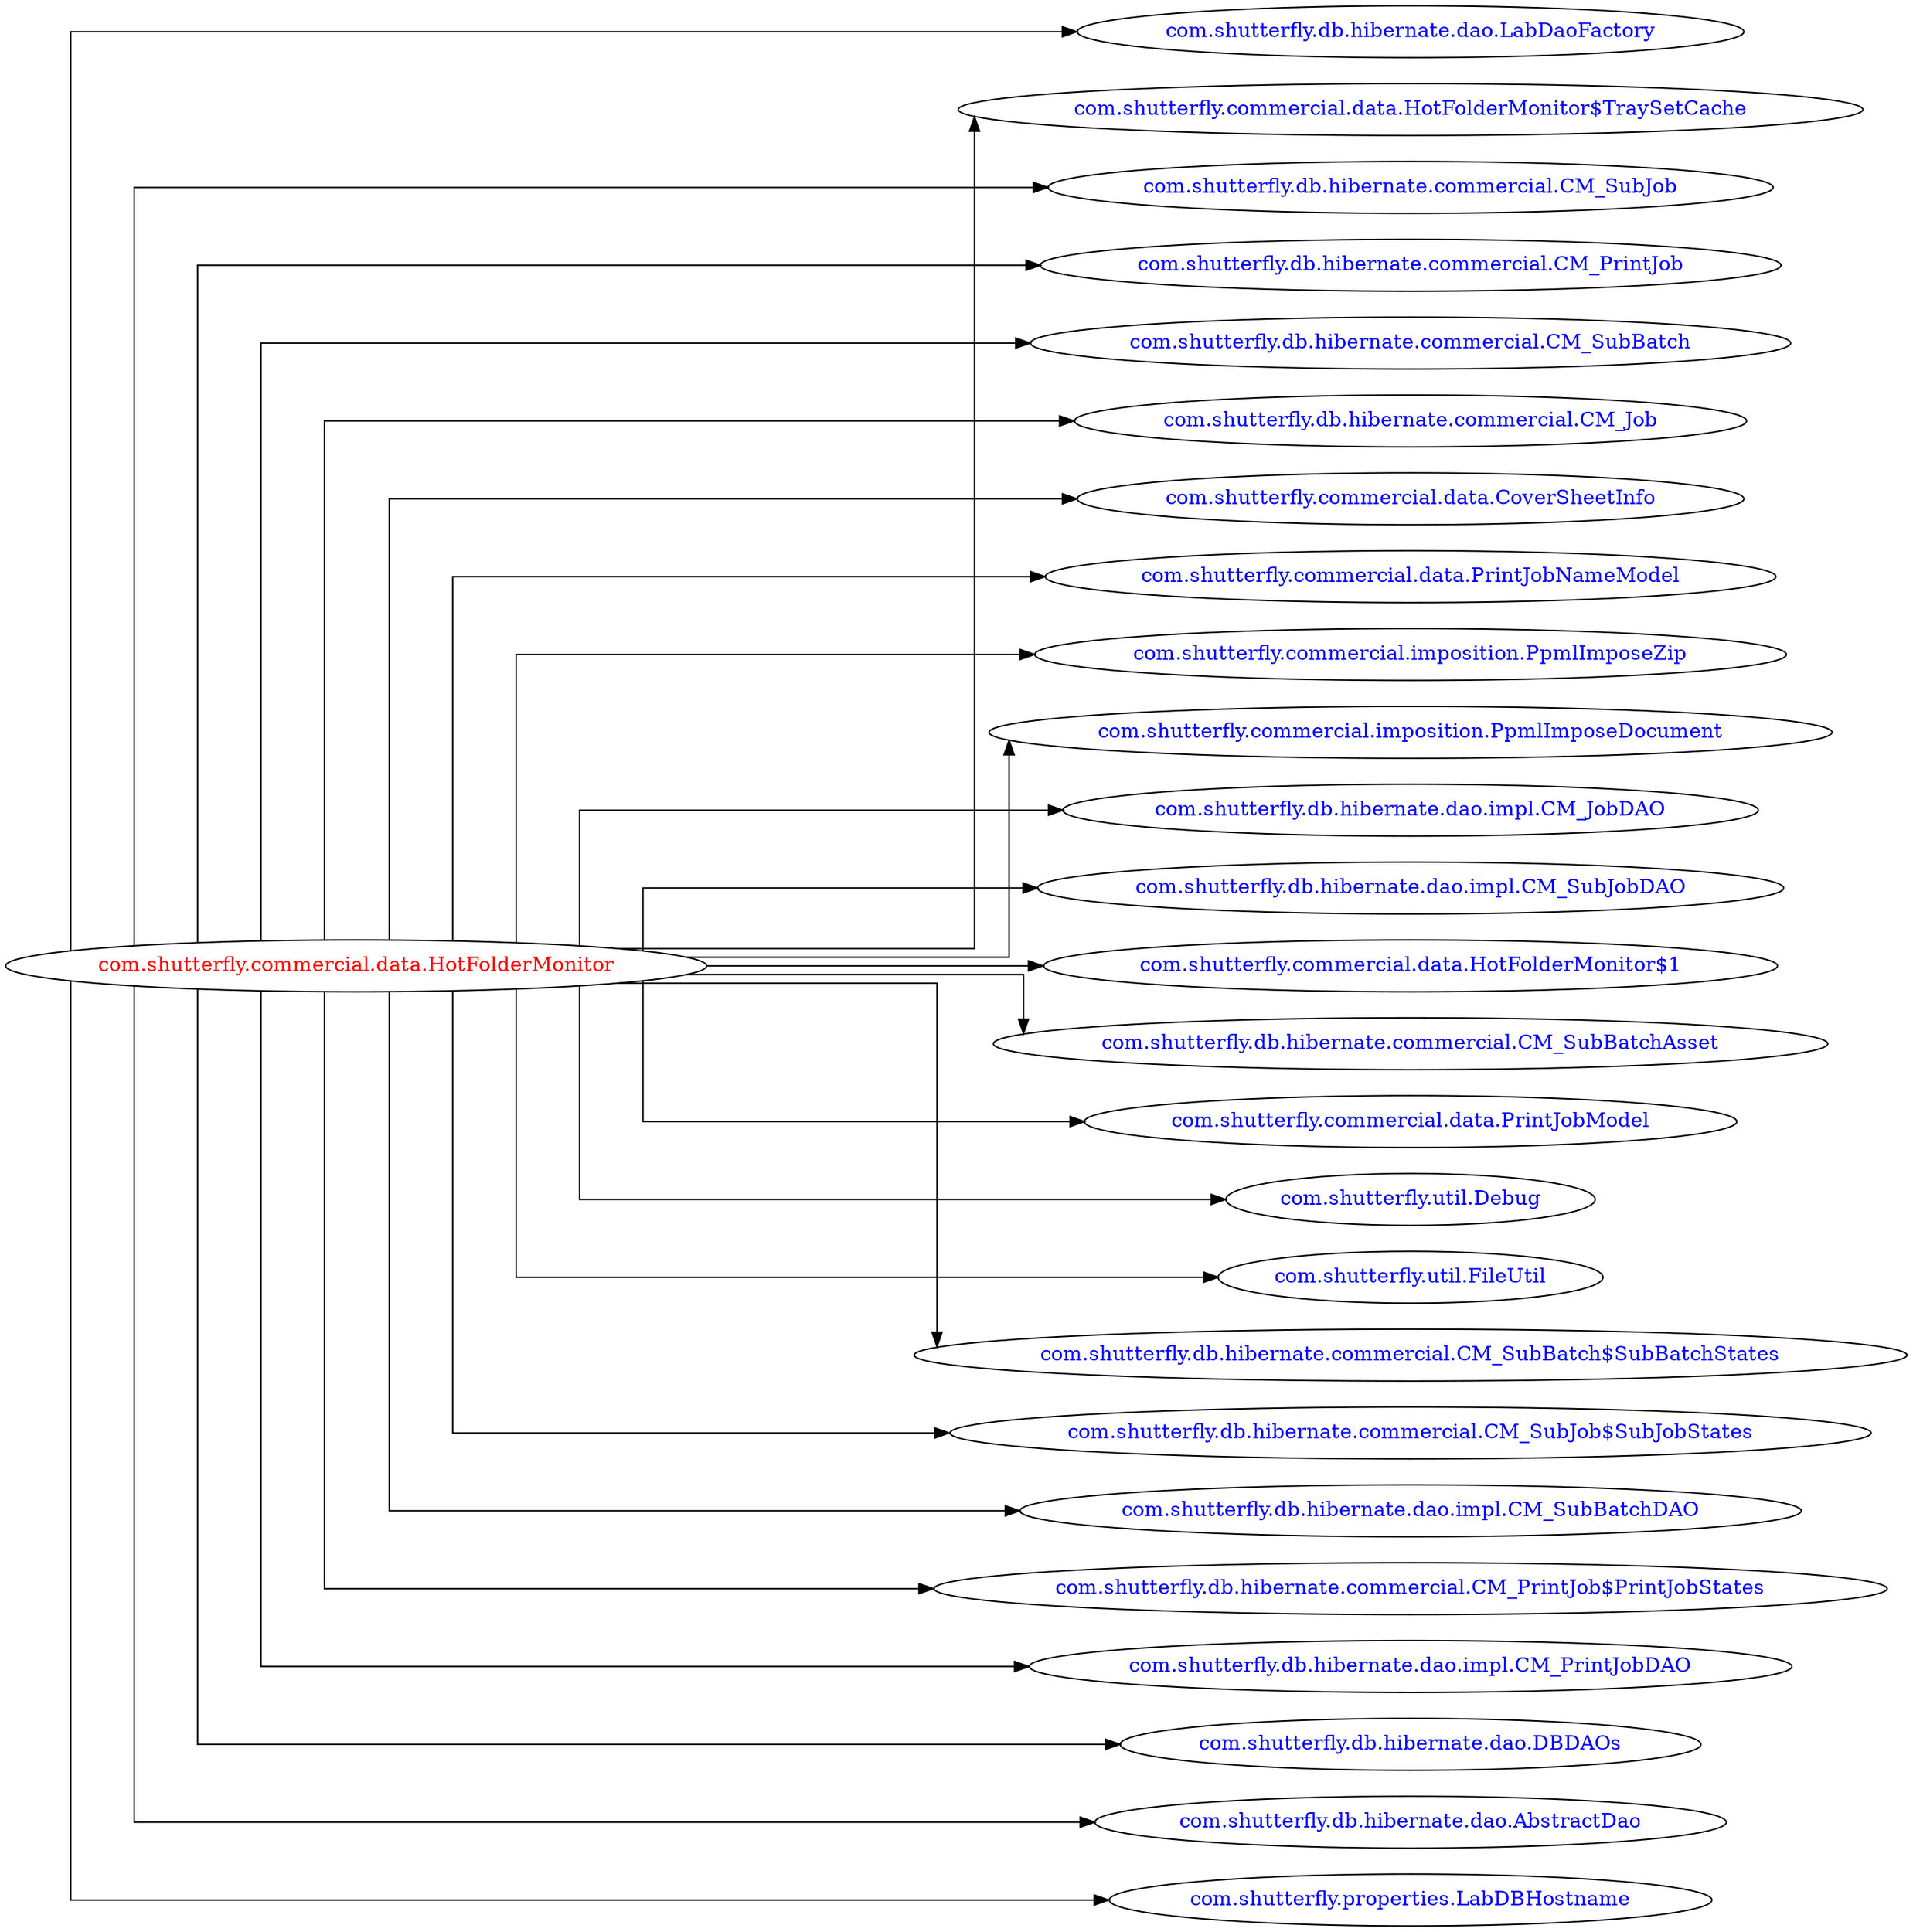 digraph dependencyGraph {
 concentrate=true;
 ranksep="2.0";
 rankdir="LR"; 
 splines="ortho";
"com.shutterfly.commercial.data.HotFolderMonitor" [fontcolor="red"];
"com.shutterfly.db.hibernate.dao.LabDaoFactory" [ fontcolor="blue" ];
"com.shutterfly.commercial.data.HotFolderMonitor"->"com.shutterfly.db.hibernate.dao.LabDaoFactory";
"com.shutterfly.commercial.data.HotFolderMonitor$TraySetCache" [ fontcolor="blue" ];
"com.shutterfly.commercial.data.HotFolderMonitor"->"com.shutterfly.commercial.data.HotFolderMonitor$TraySetCache";
"com.shutterfly.db.hibernate.commercial.CM_SubJob" [ fontcolor="blue" ];
"com.shutterfly.commercial.data.HotFolderMonitor"->"com.shutterfly.db.hibernate.commercial.CM_SubJob";
"com.shutterfly.db.hibernate.commercial.CM_PrintJob" [ fontcolor="blue" ];
"com.shutterfly.commercial.data.HotFolderMonitor"->"com.shutterfly.db.hibernate.commercial.CM_PrintJob";
"com.shutterfly.db.hibernate.commercial.CM_SubBatch" [ fontcolor="blue" ];
"com.shutterfly.commercial.data.HotFolderMonitor"->"com.shutterfly.db.hibernate.commercial.CM_SubBatch";
"com.shutterfly.db.hibernate.commercial.CM_Job" [ fontcolor="blue" ];
"com.shutterfly.commercial.data.HotFolderMonitor"->"com.shutterfly.db.hibernate.commercial.CM_Job";
"com.shutterfly.commercial.data.CoverSheetInfo" [ fontcolor="blue" ];
"com.shutterfly.commercial.data.HotFolderMonitor"->"com.shutterfly.commercial.data.CoverSheetInfo";
"com.shutterfly.commercial.data.PrintJobNameModel" [ fontcolor="blue" ];
"com.shutterfly.commercial.data.HotFolderMonitor"->"com.shutterfly.commercial.data.PrintJobNameModel";
"com.shutterfly.commercial.imposition.PpmlImposeZip" [ fontcolor="blue" ];
"com.shutterfly.commercial.data.HotFolderMonitor"->"com.shutterfly.commercial.imposition.PpmlImposeZip";
"com.shutterfly.commercial.imposition.PpmlImposeDocument" [ fontcolor="blue" ];
"com.shutterfly.commercial.data.HotFolderMonitor"->"com.shutterfly.commercial.imposition.PpmlImposeDocument";
"com.shutterfly.db.hibernate.dao.impl.CM_JobDAO" [ fontcolor="blue" ];
"com.shutterfly.commercial.data.HotFolderMonitor"->"com.shutterfly.db.hibernate.dao.impl.CM_JobDAO";
"com.shutterfly.db.hibernate.dao.impl.CM_SubJobDAO" [ fontcolor="blue" ];
"com.shutterfly.commercial.data.HotFolderMonitor"->"com.shutterfly.db.hibernate.dao.impl.CM_SubJobDAO";
"com.shutterfly.commercial.data.HotFolderMonitor$1" [ fontcolor="blue" ];
"com.shutterfly.commercial.data.HotFolderMonitor"->"com.shutterfly.commercial.data.HotFolderMonitor$1";
"com.shutterfly.db.hibernate.commercial.CM_SubBatchAsset" [ fontcolor="blue" ];
"com.shutterfly.commercial.data.HotFolderMonitor"->"com.shutterfly.db.hibernate.commercial.CM_SubBatchAsset";
"com.shutterfly.commercial.data.PrintJobModel" [ fontcolor="blue" ];
"com.shutterfly.commercial.data.HotFolderMonitor"->"com.shutterfly.commercial.data.PrintJobModel";
"com.shutterfly.util.Debug" [ fontcolor="blue" ];
"com.shutterfly.commercial.data.HotFolderMonitor"->"com.shutterfly.util.Debug";
"com.shutterfly.util.FileUtil" [ fontcolor="blue" ];
"com.shutterfly.commercial.data.HotFolderMonitor"->"com.shutterfly.util.FileUtil";
"com.shutterfly.db.hibernate.commercial.CM_SubBatch$SubBatchStates" [ fontcolor="blue" ];
"com.shutterfly.commercial.data.HotFolderMonitor"->"com.shutterfly.db.hibernate.commercial.CM_SubBatch$SubBatchStates";
"com.shutterfly.db.hibernate.commercial.CM_SubJob$SubJobStates" [ fontcolor="blue" ];
"com.shutterfly.commercial.data.HotFolderMonitor"->"com.shutterfly.db.hibernate.commercial.CM_SubJob$SubJobStates";
"com.shutterfly.db.hibernate.dao.impl.CM_SubBatchDAO" [ fontcolor="blue" ];
"com.shutterfly.commercial.data.HotFolderMonitor"->"com.shutterfly.db.hibernate.dao.impl.CM_SubBatchDAO";
"com.shutterfly.db.hibernate.commercial.CM_PrintJob$PrintJobStates" [ fontcolor="blue" ];
"com.shutterfly.commercial.data.HotFolderMonitor"->"com.shutterfly.db.hibernate.commercial.CM_PrintJob$PrintJobStates";
"com.shutterfly.db.hibernate.dao.impl.CM_PrintJobDAO" [ fontcolor="blue" ];
"com.shutterfly.commercial.data.HotFolderMonitor"->"com.shutterfly.db.hibernate.dao.impl.CM_PrintJobDAO";
"com.shutterfly.db.hibernate.dao.DBDAOs" [ fontcolor="blue" ];
"com.shutterfly.commercial.data.HotFolderMonitor"->"com.shutterfly.db.hibernate.dao.DBDAOs";
"com.shutterfly.db.hibernate.dao.AbstractDao" [ fontcolor="blue" ];
"com.shutterfly.commercial.data.HotFolderMonitor"->"com.shutterfly.db.hibernate.dao.AbstractDao";
"com.shutterfly.properties.LabDBHostname" [ fontcolor="blue" ];
"com.shutterfly.commercial.data.HotFolderMonitor"->"com.shutterfly.properties.LabDBHostname";
}